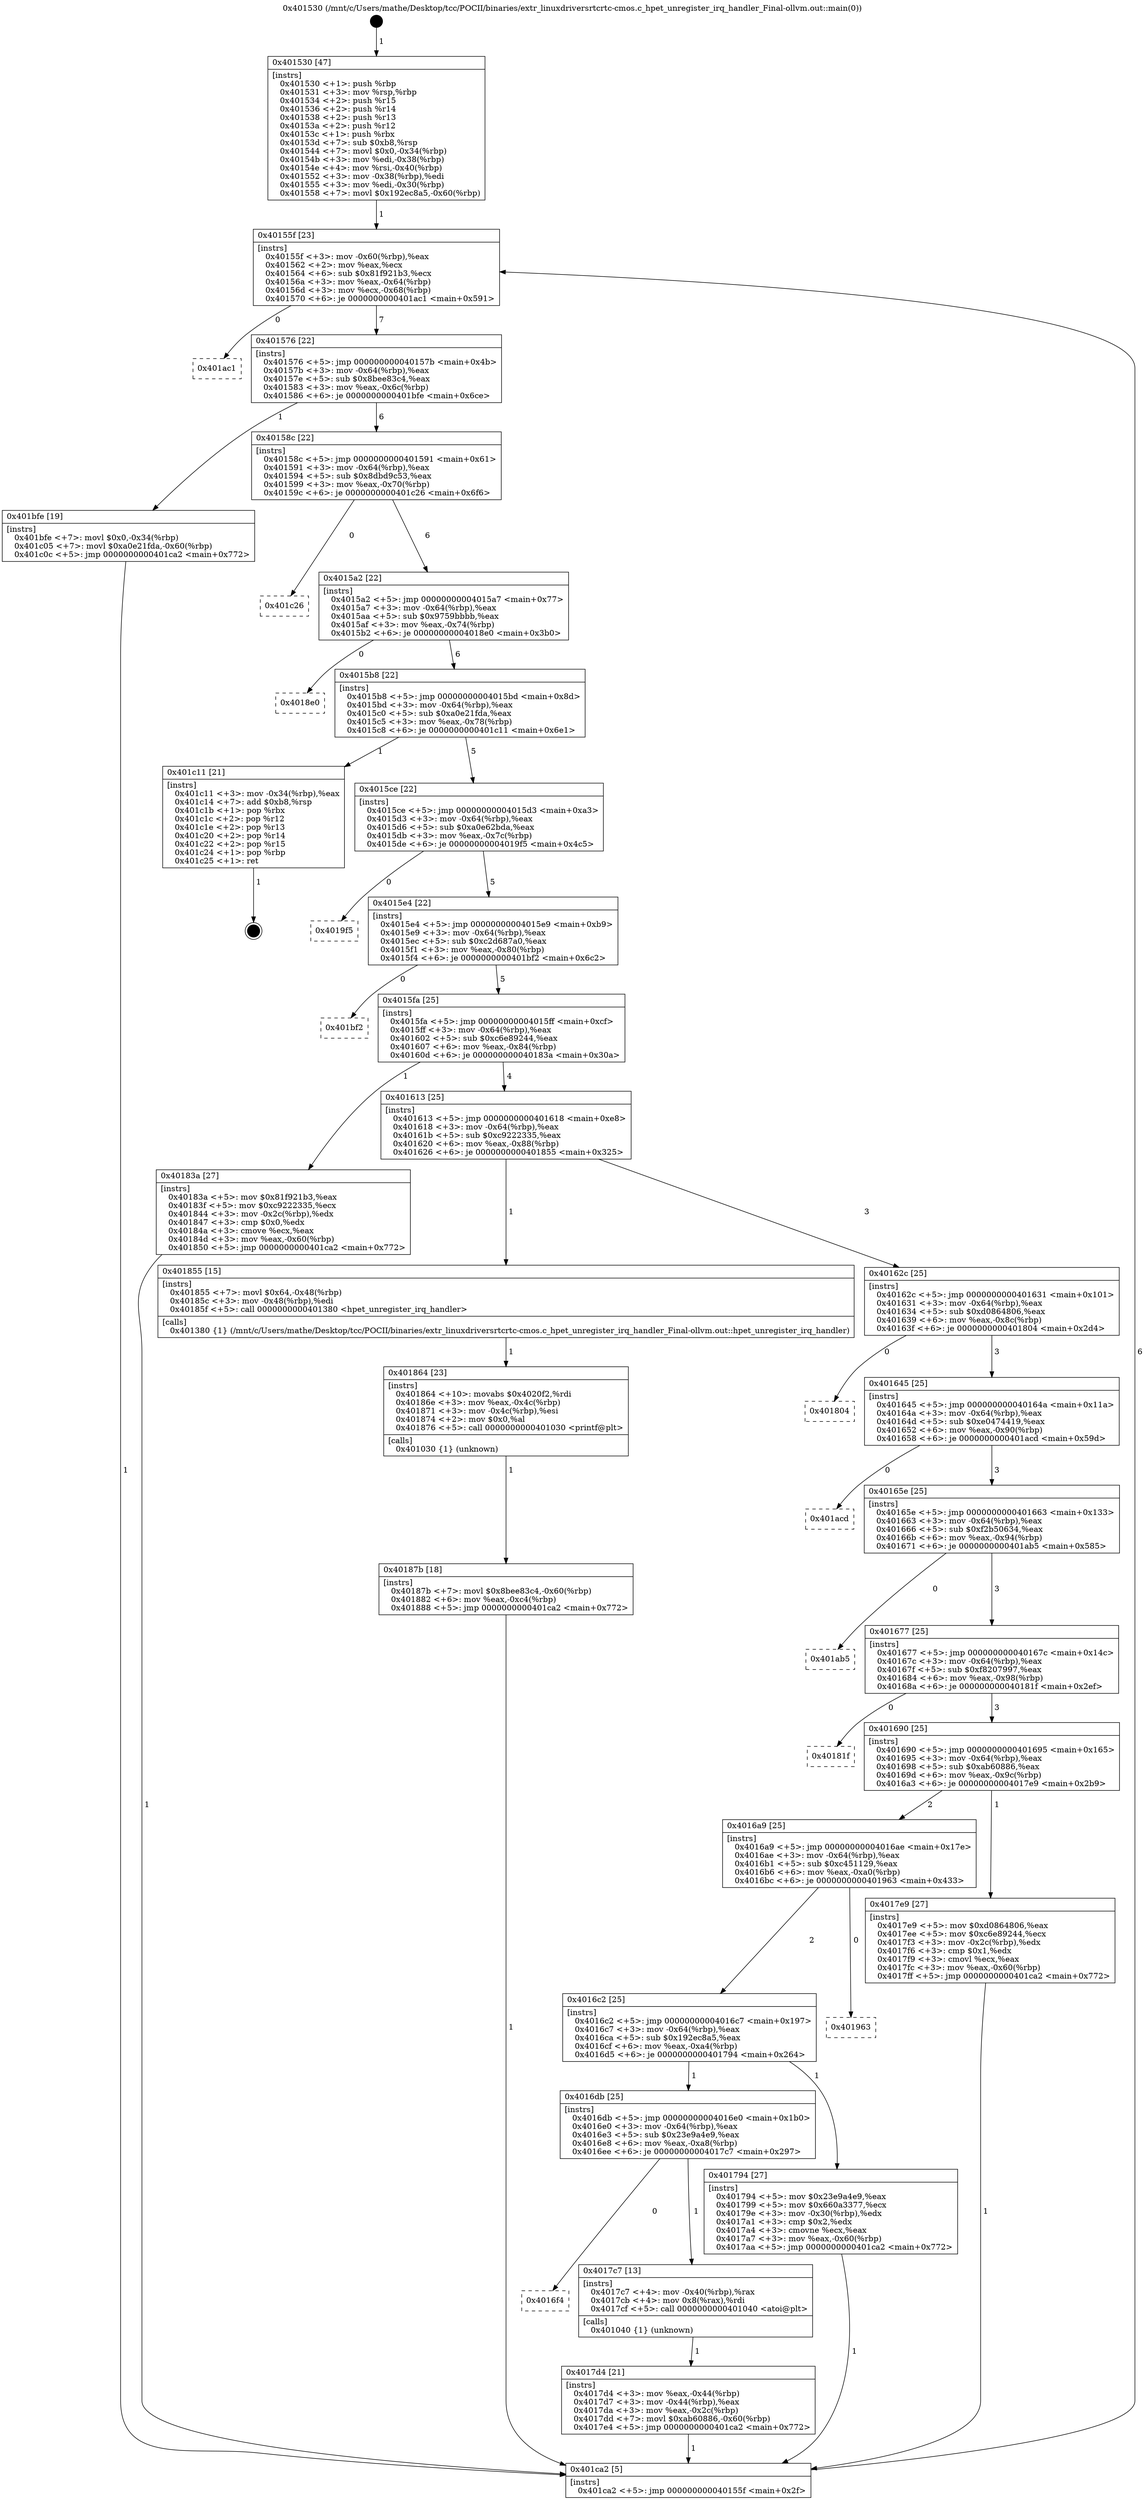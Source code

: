digraph "0x401530" {
  label = "0x401530 (/mnt/c/Users/mathe/Desktop/tcc/POCII/binaries/extr_linuxdriversrtcrtc-cmos.c_hpet_unregister_irq_handler_Final-ollvm.out::main(0))"
  labelloc = "t"
  node[shape=record]

  Entry [label="",width=0.3,height=0.3,shape=circle,fillcolor=black,style=filled]
  "0x40155f" [label="{
     0x40155f [23]\l
     | [instrs]\l
     &nbsp;&nbsp;0x40155f \<+3\>: mov -0x60(%rbp),%eax\l
     &nbsp;&nbsp;0x401562 \<+2\>: mov %eax,%ecx\l
     &nbsp;&nbsp;0x401564 \<+6\>: sub $0x81f921b3,%ecx\l
     &nbsp;&nbsp;0x40156a \<+3\>: mov %eax,-0x64(%rbp)\l
     &nbsp;&nbsp;0x40156d \<+3\>: mov %ecx,-0x68(%rbp)\l
     &nbsp;&nbsp;0x401570 \<+6\>: je 0000000000401ac1 \<main+0x591\>\l
  }"]
  "0x401ac1" [label="{
     0x401ac1\l
  }", style=dashed]
  "0x401576" [label="{
     0x401576 [22]\l
     | [instrs]\l
     &nbsp;&nbsp;0x401576 \<+5\>: jmp 000000000040157b \<main+0x4b\>\l
     &nbsp;&nbsp;0x40157b \<+3\>: mov -0x64(%rbp),%eax\l
     &nbsp;&nbsp;0x40157e \<+5\>: sub $0x8bee83c4,%eax\l
     &nbsp;&nbsp;0x401583 \<+3\>: mov %eax,-0x6c(%rbp)\l
     &nbsp;&nbsp;0x401586 \<+6\>: je 0000000000401bfe \<main+0x6ce\>\l
  }"]
  Exit [label="",width=0.3,height=0.3,shape=circle,fillcolor=black,style=filled,peripheries=2]
  "0x401bfe" [label="{
     0x401bfe [19]\l
     | [instrs]\l
     &nbsp;&nbsp;0x401bfe \<+7\>: movl $0x0,-0x34(%rbp)\l
     &nbsp;&nbsp;0x401c05 \<+7\>: movl $0xa0e21fda,-0x60(%rbp)\l
     &nbsp;&nbsp;0x401c0c \<+5\>: jmp 0000000000401ca2 \<main+0x772\>\l
  }"]
  "0x40158c" [label="{
     0x40158c [22]\l
     | [instrs]\l
     &nbsp;&nbsp;0x40158c \<+5\>: jmp 0000000000401591 \<main+0x61\>\l
     &nbsp;&nbsp;0x401591 \<+3\>: mov -0x64(%rbp),%eax\l
     &nbsp;&nbsp;0x401594 \<+5\>: sub $0x8dbd9c53,%eax\l
     &nbsp;&nbsp;0x401599 \<+3\>: mov %eax,-0x70(%rbp)\l
     &nbsp;&nbsp;0x40159c \<+6\>: je 0000000000401c26 \<main+0x6f6\>\l
  }"]
  "0x40187b" [label="{
     0x40187b [18]\l
     | [instrs]\l
     &nbsp;&nbsp;0x40187b \<+7\>: movl $0x8bee83c4,-0x60(%rbp)\l
     &nbsp;&nbsp;0x401882 \<+6\>: mov %eax,-0xc4(%rbp)\l
     &nbsp;&nbsp;0x401888 \<+5\>: jmp 0000000000401ca2 \<main+0x772\>\l
  }"]
  "0x401c26" [label="{
     0x401c26\l
  }", style=dashed]
  "0x4015a2" [label="{
     0x4015a2 [22]\l
     | [instrs]\l
     &nbsp;&nbsp;0x4015a2 \<+5\>: jmp 00000000004015a7 \<main+0x77\>\l
     &nbsp;&nbsp;0x4015a7 \<+3\>: mov -0x64(%rbp),%eax\l
     &nbsp;&nbsp;0x4015aa \<+5\>: sub $0x9759bbbb,%eax\l
     &nbsp;&nbsp;0x4015af \<+3\>: mov %eax,-0x74(%rbp)\l
     &nbsp;&nbsp;0x4015b2 \<+6\>: je 00000000004018e0 \<main+0x3b0\>\l
  }"]
  "0x401864" [label="{
     0x401864 [23]\l
     | [instrs]\l
     &nbsp;&nbsp;0x401864 \<+10\>: movabs $0x4020f2,%rdi\l
     &nbsp;&nbsp;0x40186e \<+3\>: mov %eax,-0x4c(%rbp)\l
     &nbsp;&nbsp;0x401871 \<+3\>: mov -0x4c(%rbp),%esi\l
     &nbsp;&nbsp;0x401874 \<+2\>: mov $0x0,%al\l
     &nbsp;&nbsp;0x401876 \<+5\>: call 0000000000401030 \<printf@plt\>\l
     | [calls]\l
     &nbsp;&nbsp;0x401030 \{1\} (unknown)\l
  }"]
  "0x4018e0" [label="{
     0x4018e0\l
  }", style=dashed]
  "0x4015b8" [label="{
     0x4015b8 [22]\l
     | [instrs]\l
     &nbsp;&nbsp;0x4015b8 \<+5\>: jmp 00000000004015bd \<main+0x8d\>\l
     &nbsp;&nbsp;0x4015bd \<+3\>: mov -0x64(%rbp),%eax\l
     &nbsp;&nbsp;0x4015c0 \<+5\>: sub $0xa0e21fda,%eax\l
     &nbsp;&nbsp;0x4015c5 \<+3\>: mov %eax,-0x78(%rbp)\l
     &nbsp;&nbsp;0x4015c8 \<+6\>: je 0000000000401c11 \<main+0x6e1\>\l
  }"]
  "0x4017d4" [label="{
     0x4017d4 [21]\l
     | [instrs]\l
     &nbsp;&nbsp;0x4017d4 \<+3\>: mov %eax,-0x44(%rbp)\l
     &nbsp;&nbsp;0x4017d7 \<+3\>: mov -0x44(%rbp),%eax\l
     &nbsp;&nbsp;0x4017da \<+3\>: mov %eax,-0x2c(%rbp)\l
     &nbsp;&nbsp;0x4017dd \<+7\>: movl $0xab60886,-0x60(%rbp)\l
     &nbsp;&nbsp;0x4017e4 \<+5\>: jmp 0000000000401ca2 \<main+0x772\>\l
  }"]
  "0x401c11" [label="{
     0x401c11 [21]\l
     | [instrs]\l
     &nbsp;&nbsp;0x401c11 \<+3\>: mov -0x34(%rbp),%eax\l
     &nbsp;&nbsp;0x401c14 \<+7\>: add $0xb8,%rsp\l
     &nbsp;&nbsp;0x401c1b \<+1\>: pop %rbx\l
     &nbsp;&nbsp;0x401c1c \<+2\>: pop %r12\l
     &nbsp;&nbsp;0x401c1e \<+2\>: pop %r13\l
     &nbsp;&nbsp;0x401c20 \<+2\>: pop %r14\l
     &nbsp;&nbsp;0x401c22 \<+2\>: pop %r15\l
     &nbsp;&nbsp;0x401c24 \<+1\>: pop %rbp\l
     &nbsp;&nbsp;0x401c25 \<+1\>: ret\l
  }"]
  "0x4015ce" [label="{
     0x4015ce [22]\l
     | [instrs]\l
     &nbsp;&nbsp;0x4015ce \<+5\>: jmp 00000000004015d3 \<main+0xa3\>\l
     &nbsp;&nbsp;0x4015d3 \<+3\>: mov -0x64(%rbp),%eax\l
     &nbsp;&nbsp;0x4015d6 \<+5\>: sub $0xa0e62bda,%eax\l
     &nbsp;&nbsp;0x4015db \<+3\>: mov %eax,-0x7c(%rbp)\l
     &nbsp;&nbsp;0x4015de \<+6\>: je 00000000004019f5 \<main+0x4c5\>\l
  }"]
  "0x4016f4" [label="{
     0x4016f4\l
  }", style=dashed]
  "0x4019f5" [label="{
     0x4019f5\l
  }", style=dashed]
  "0x4015e4" [label="{
     0x4015e4 [22]\l
     | [instrs]\l
     &nbsp;&nbsp;0x4015e4 \<+5\>: jmp 00000000004015e9 \<main+0xb9\>\l
     &nbsp;&nbsp;0x4015e9 \<+3\>: mov -0x64(%rbp),%eax\l
     &nbsp;&nbsp;0x4015ec \<+5\>: sub $0xc2d687a0,%eax\l
     &nbsp;&nbsp;0x4015f1 \<+3\>: mov %eax,-0x80(%rbp)\l
     &nbsp;&nbsp;0x4015f4 \<+6\>: je 0000000000401bf2 \<main+0x6c2\>\l
  }"]
  "0x4017c7" [label="{
     0x4017c7 [13]\l
     | [instrs]\l
     &nbsp;&nbsp;0x4017c7 \<+4\>: mov -0x40(%rbp),%rax\l
     &nbsp;&nbsp;0x4017cb \<+4\>: mov 0x8(%rax),%rdi\l
     &nbsp;&nbsp;0x4017cf \<+5\>: call 0000000000401040 \<atoi@plt\>\l
     | [calls]\l
     &nbsp;&nbsp;0x401040 \{1\} (unknown)\l
  }"]
  "0x401bf2" [label="{
     0x401bf2\l
  }", style=dashed]
  "0x4015fa" [label="{
     0x4015fa [25]\l
     | [instrs]\l
     &nbsp;&nbsp;0x4015fa \<+5\>: jmp 00000000004015ff \<main+0xcf\>\l
     &nbsp;&nbsp;0x4015ff \<+3\>: mov -0x64(%rbp),%eax\l
     &nbsp;&nbsp;0x401602 \<+5\>: sub $0xc6e89244,%eax\l
     &nbsp;&nbsp;0x401607 \<+6\>: mov %eax,-0x84(%rbp)\l
     &nbsp;&nbsp;0x40160d \<+6\>: je 000000000040183a \<main+0x30a\>\l
  }"]
  "0x401530" [label="{
     0x401530 [47]\l
     | [instrs]\l
     &nbsp;&nbsp;0x401530 \<+1\>: push %rbp\l
     &nbsp;&nbsp;0x401531 \<+3\>: mov %rsp,%rbp\l
     &nbsp;&nbsp;0x401534 \<+2\>: push %r15\l
     &nbsp;&nbsp;0x401536 \<+2\>: push %r14\l
     &nbsp;&nbsp;0x401538 \<+2\>: push %r13\l
     &nbsp;&nbsp;0x40153a \<+2\>: push %r12\l
     &nbsp;&nbsp;0x40153c \<+1\>: push %rbx\l
     &nbsp;&nbsp;0x40153d \<+7\>: sub $0xb8,%rsp\l
     &nbsp;&nbsp;0x401544 \<+7\>: movl $0x0,-0x34(%rbp)\l
     &nbsp;&nbsp;0x40154b \<+3\>: mov %edi,-0x38(%rbp)\l
     &nbsp;&nbsp;0x40154e \<+4\>: mov %rsi,-0x40(%rbp)\l
     &nbsp;&nbsp;0x401552 \<+3\>: mov -0x38(%rbp),%edi\l
     &nbsp;&nbsp;0x401555 \<+3\>: mov %edi,-0x30(%rbp)\l
     &nbsp;&nbsp;0x401558 \<+7\>: movl $0x192ec8a5,-0x60(%rbp)\l
  }"]
  "0x40183a" [label="{
     0x40183a [27]\l
     | [instrs]\l
     &nbsp;&nbsp;0x40183a \<+5\>: mov $0x81f921b3,%eax\l
     &nbsp;&nbsp;0x40183f \<+5\>: mov $0xc9222335,%ecx\l
     &nbsp;&nbsp;0x401844 \<+3\>: mov -0x2c(%rbp),%edx\l
     &nbsp;&nbsp;0x401847 \<+3\>: cmp $0x0,%edx\l
     &nbsp;&nbsp;0x40184a \<+3\>: cmove %ecx,%eax\l
     &nbsp;&nbsp;0x40184d \<+3\>: mov %eax,-0x60(%rbp)\l
     &nbsp;&nbsp;0x401850 \<+5\>: jmp 0000000000401ca2 \<main+0x772\>\l
  }"]
  "0x401613" [label="{
     0x401613 [25]\l
     | [instrs]\l
     &nbsp;&nbsp;0x401613 \<+5\>: jmp 0000000000401618 \<main+0xe8\>\l
     &nbsp;&nbsp;0x401618 \<+3\>: mov -0x64(%rbp),%eax\l
     &nbsp;&nbsp;0x40161b \<+5\>: sub $0xc9222335,%eax\l
     &nbsp;&nbsp;0x401620 \<+6\>: mov %eax,-0x88(%rbp)\l
     &nbsp;&nbsp;0x401626 \<+6\>: je 0000000000401855 \<main+0x325\>\l
  }"]
  "0x401ca2" [label="{
     0x401ca2 [5]\l
     | [instrs]\l
     &nbsp;&nbsp;0x401ca2 \<+5\>: jmp 000000000040155f \<main+0x2f\>\l
  }"]
  "0x401855" [label="{
     0x401855 [15]\l
     | [instrs]\l
     &nbsp;&nbsp;0x401855 \<+7\>: movl $0x64,-0x48(%rbp)\l
     &nbsp;&nbsp;0x40185c \<+3\>: mov -0x48(%rbp),%edi\l
     &nbsp;&nbsp;0x40185f \<+5\>: call 0000000000401380 \<hpet_unregister_irq_handler\>\l
     | [calls]\l
     &nbsp;&nbsp;0x401380 \{1\} (/mnt/c/Users/mathe/Desktop/tcc/POCII/binaries/extr_linuxdriversrtcrtc-cmos.c_hpet_unregister_irq_handler_Final-ollvm.out::hpet_unregister_irq_handler)\l
  }"]
  "0x40162c" [label="{
     0x40162c [25]\l
     | [instrs]\l
     &nbsp;&nbsp;0x40162c \<+5\>: jmp 0000000000401631 \<main+0x101\>\l
     &nbsp;&nbsp;0x401631 \<+3\>: mov -0x64(%rbp),%eax\l
     &nbsp;&nbsp;0x401634 \<+5\>: sub $0xd0864806,%eax\l
     &nbsp;&nbsp;0x401639 \<+6\>: mov %eax,-0x8c(%rbp)\l
     &nbsp;&nbsp;0x40163f \<+6\>: je 0000000000401804 \<main+0x2d4\>\l
  }"]
  "0x4016db" [label="{
     0x4016db [25]\l
     | [instrs]\l
     &nbsp;&nbsp;0x4016db \<+5\>: jmp 00000000004016e0 \<main+0x1b0\>\l
     &nbsp;&nbsp;0x4016e0 \<+3\>: mov -0x64(%rbp),%eax\l
     &nbsp;&nbsp;0x4016e3 \<+5\>: sub $0x23e9a4e9,%eax\l
     &nbsp;&nbsp;0x4016e8 \<+6\>: mov %eax,-0xa8(%rbp)\l
     &nbsp;&nbsp;0x4016ee \<+6\>: je 00000000004017c7 \<main+0x297\>\l
  }"]
  "0x401804" [label="{
     0x401804\l
  }", style=dashed]
  "0x401645" [label="{
     0x401645 [25]\l
     | [instrs]\l
     &nbsp;&nbsp;0x401645 \<+5\>: jmp 000000000040164a \<main+0x11a\>\l
     &nbsp;&nbsp;0x40164a \<+3\>: mov -0x64(%rbp),%eax\l
     &nbsp;&nbsp;0x40164d \<+5\>: sub $0xe0474419,%eax\l
     &nbsp;&nbsp;0x401652 \<+6\>: mov %eax,-0x90(%rbp)\l
     &nbsp;&nbsp;0x401658 \<+6\>: je 0000000000401acd \<main+0x59d\>\l
  }"]
  "0x401794" [label="{
     0x401794 [27]\l
     | [instrs]\l
     &nbsp;&nbsp;0x401794 \<+5\>: mov $0x23e9a4e9,%eax\l
     &nbsp;&nbsp;0x401799 \<+5\>: mov $0x660a3377,%ecx\l
     &nbsp;&nbsp;0x40179e \<+3\>: mov -0x30(%rbp),%edx\l
     &nbsp;&nbsp;0x4017a1 \<+3\>: cmp $0x2,%edx\l
     &nbsp;&nbsp;0x4017a4 \<+3\>: cmovne %ecx,%eax\l
     &nbsp;&nbsp;0x4017a7 \<+3\>: mov %eax,-0x60(%rbp)\l
     &nbsp;&nbsp;0x4017aa \<+5\>: jmp 0000000000401ca2 \<main+0x772\>\l
  }"]
  "0x401acd" [label="{
     0x401acd\l
  }", style=dashed]
  "0x40165e" [label="{
     0x40165e [25]\l
     | [instrs]\l
     &nbsp;&nbsp;0x40165e \<+5\>: jmp 0000000000401663 \<main+0x133\>\l
     &nbsp;&nbsp;0x401663 \<+3\>: mov -0x64(%rbp),%eax\l
     &nbsp;&nbsp;0x401666 \<+5\>: sub $0xf2b50634,%eax\l
     &nbsp;&nbsp;0x40166b \<+6\>: mov %eax,-0x94(%rbp)\l
     &nbsp;&nbsp;0x401671 \<+6\>: je 0000000000401ab5 \<main+0x585\>\l
  }"]
  "0x4016c2" [label="{
     0x4016c2 [25]\l
     | [instrs]\l
     &nbsp;&nbsp;0x4016c2 \<+5\>: jmp 00000000004016c7 \<main+0x197\>\l
     &nbsp;&nbsp;0x4016c7 \<+3\>: mov -0x64(%rbp),%eax\l
     &nbsp;&nbsp;0x4016ca \<+5\>: sub $0x192ec8a5,%eax\l
     &nbsp;&nbsp;0x4016cf \<+6\>: mov %eax,-0xa4(%rbp)\l
     &nbsp;&nbsp;0x4016d5 \<+6\>: je 0000000000401794 \<main+0x264\>\l
  }"]
  "0x401ab5" [label="{
     0x401ab5\l
  }", style=dashed]
  "0x401677" [label="{
     0x401677 [25]\l
     | [instrs]\l
     &nbsp;&nbsp;0x401677 \<+5\>: jmp 000000000040167c \<main+0x14c\>\l
     &nbsp;&nbsp;0x40167c \<+3\>: mov -0x64(%rbp),%eax\l
     &nbsp;&nbsp;0x40167f \<+5\>: sub $0xf8207997,%eax\l
     &nbsp;&nbsp;0x401684 \<+6\>: mov %eax,-0x98(%rbp)\l
     &nbsp;&nbsp;0x40168a \<+6\>: je 000000000040181f \<main+0x2ef\>\l
  }"]
  "0x401963" [label="{
     0x401963\l
  }", style=dashed]
  "0x40181f" [label="{
     0x40181f\l
  }", style=dashed]
  "0x401690" [label="{
     0x401690 [25]\l
     | [instrs]\l
     &nbsp;&nbsp;0x401690 \<+5\>: jmp 0000000000401695 \<main+0x165\>\l
     &nbsp;&nbsp;0x401695 \<+3\>: mov -0x64(%rbp),%eax\l
     &nbsp;&nbsp;0x401698 \<+5\>: sub $0xab60886,%eax\l
     &nbsp;&nbsp;0x40169d \<+6\>: mov %eax,-0x9c(%rbp)\l
     &nbsp;&nbsp;0x4016a3 \<+6\>: je 00000000004017e9 \<main+0x2b9\>\l
  }"]
  "0x4016a9" [label="{
     0x4016a9 [25]\l
     | [instrs]\l
     &nbsp;&nbsp;0x4016a9 \<+5\>: jmp 00000000004016ae \<main+0x17e\>\l
     &nbsp;&nbsp;0x4016ae \<+3\>: mov -0x64(%rbp),%eax\l
     &nbsp;&nbsp;0x4016b1 \<+5\>: sub $0xc451129,%eax\l
     &nbsp;&nbsp;0x4016b6 \<+6\>: mov %eax,-0xa0(%rbp)\l
     &nbsp;&nbsp;0x4016bc \<+6\>: je 0000000000401963 \<main+0x433\>\l
  }"]
  "0x4017e9" [label="{
     0x4017e9 [27]\l
     | [instrs]\l
     &nbsp;&nbsp;0x4017e9 \<+5\>: mov $0xd0864806,%eax\l
     &nbsp;&nbsp;0x4017ee \<+5\>: mov $0xc6e89244,%ecx\l
     &nbsp;&nbsp;0x4017f3 \<+3\>: mov -0x2c(%rbp),%edx\l
     &nbsp;&nbsp;0x4017f6 \<+3\>: cmp $0x1,%edx\l
     &nbsp;&nbsp;0x4017f9 \<+3\>: cmovl %ecx,%eax\l
     &nbsp;&nbsp;0x4017fc \<+3\>: mov %eax,-0x60(%rbp)\l
     &nbsp;&nbsp;0x4017ff \<+5\>: jmp 0000000000401ca2 \<main+0x772\>\l
  }"]
  Entry -> "0x401530" [label=" 1"]
  "0x40155f" -> "0x401ac1" [label=" 0"]
  "0x40155f" -> "0x401576" [label=" 7"]
  "0x401c11" -> Exit [label=" 1"]
  "0x401576" -> "0x401bfe" [label=" 1"]
  "0x401576" -> "0x40158c" [label=" 6"]
  "0x401bfe" -> "0x401ca2" [label=" 1"]
  "0x40158c" -> "0x401c26" [label=" 0"]
  "0x40158c" -> "0x4015a2" [label=" 6"]
  "0x40187b" -> "0x401ca2" [label=" 1"]
  "0x4015a2" -> "0x4018e0" [label=" 0"]
  "0x4015a2" -> "0x4015b8" [label=" 6"]
  "0x401864" -> "0x40187b" [label=" 1"]
  "0x4015b8" -> "0x401c11" [label=" 1"]
  "0x4015b8" -> "0x4015ce" [label=" 5"]
  "0x401855" -> "0x401864" [label=" 1"]
  "0x4015ce" -> "0x4019f5" [label=" 0"]
  "0x4015ce" -> "0x4015e4" [label=" 5"]
  "0x40183a" -> "0x401ca2" [label=" 1"]
  "0x4015e4" -> "0x401bf2" [label=" 0"]
  "0x4015e4" -> "0x4015fa" [label=" 5"]
  "0x4017e9" -> "0x401ca2" [label=" 1"]
  "0x4015fa" -> "0x40183a" [label=" 1"]
  "0x4015fa" -> "0x401613" [label=" 4"]
  "0x4017c7" -> "0x4017d4" [label=" 1"]
  "0x401613" -> "0x401855" [label=" 1"]
  "0x401613" -> "0x40162c" [label=" 3"]
  "0x4016db" -> "0x4016f4" [label=" 0"]
  "0x40162c" -> "0x401804" [label=" 0"]
  "0x40162c" -> "0x401645" [label=" 3"]
  "0x4016db" -> "0x4017c7" [label=" 1"]
  "0x401645" -> "0x401acd" [label=" 0"]
  "0x401645" -> "0x40165e" [label=" 3"]
  "0x4017d4" -> "0x401ca2" [label=" 1"]
  "0x40165e" -> "0x401ab5" [label=" 0"]
  "0x40165e" -> "0x401677" [label=" 3"]
  "0x401530" -> "0x40155f" [label=" 1"]
  "0x401677" -> "0x40181f" [label=" 0"]
  "0x401677" -> "0x401690" [label=" 3"]
  "0x401794" -> "0x401ca2" [label=" 1"]
  "0x401690" -> "0x4017e9" [label=" 1"]
  "0x401690" -> "0x4016a9" [label=" 2"]
  "0x4016c2" -> "0x4016db" [label=" 1"]
  "0x4016a9" -> "0x401963" [label=" 0"]
  "0x4016a9" -> "0x4016c2" [label=" 2"]
  "0x401ca2" -> "0x40155f" [label=" 6"]
  "0x4016c2" -> "0x401794" [label=" 1"]
}
